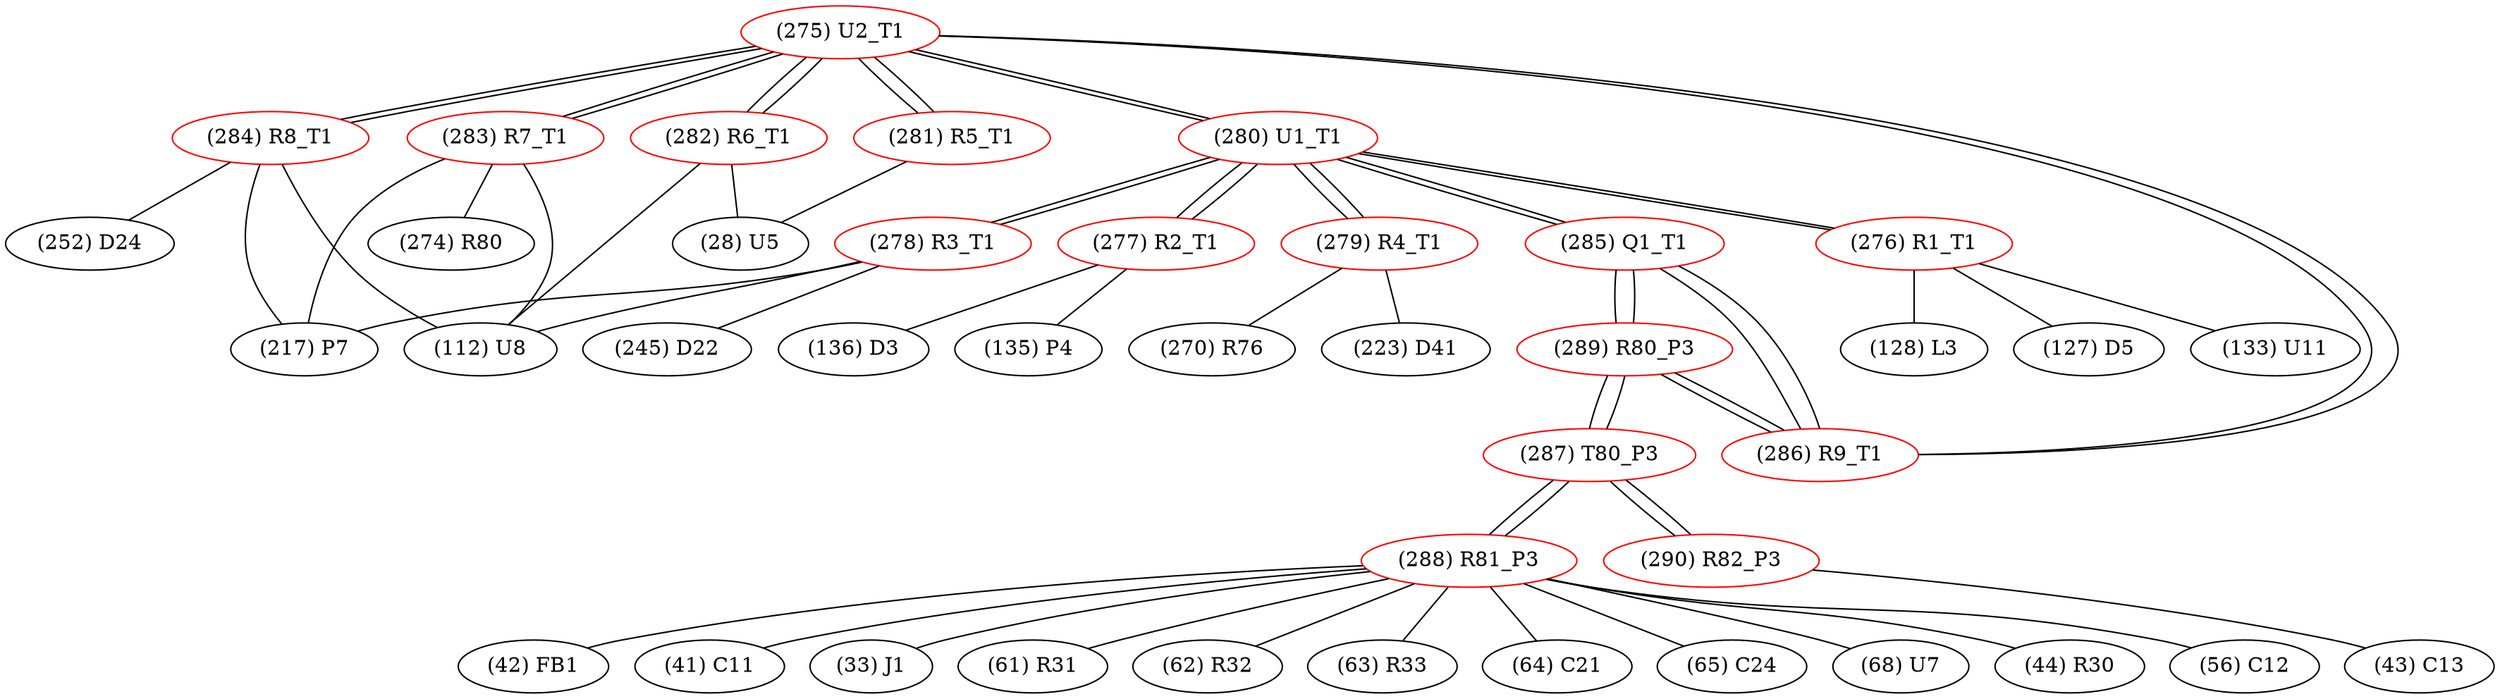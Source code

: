 graph {
	275 [label="(275) U2_T1" color=red]
	284 [label="(284) R8_T1"]
	283 [label="(283) R7_T1"]
	282 [label="(282) R6_T1"]
	281 [label="(281) R5_T1"]
	280 [label="(280) U1_T1"]
	286 [label="(286) R9_T1"]
	276 [label="(276) R1_T1" color=red]
	128 [label="(128) L3"]
	127 [label="(127) D5"]
	133 [label="(133) U11"]
	280 [label="(280) U1_T1"]
	277 [label="(277) R2_T1" color=red]
	135 [label="(135) P4"]
	136 [label="(136) D3"]
	280 [label="(280) U1_T1"]
	278 [label="(278) R3_T1" color=red]
	245 [label="(245) D22"]
	217 [label="(217) P7"]
	112 [label="(112) U8"]
	280 [label="(280) U1_T1"]
	279 [label="(279) R4_T1" color=red]
	223 [label="(223) D41"]
	270 [label="(270) R76"]
	280 [label="(280) U1_T1"]
	280 [label="(280) U1_T1" color=red]
	275 [label="(275) U2_T1"]
	278 [label="(278) R3_T1"]
	277 [label="(277) R2_T1"]
	276 [label="(276) R1_T1"]
	285 [label="(285) Q1_T1"]
	279 [label="(279) R4_T1"]
	281 [label="(281) R5_T1" color=red]
	28 [label="(28) U5"]
	275 [label="(275) U2_T1"]
	282 [label="(282) R6_T1" color=red]
	28 [label="(28) U5"]
	112 [label="(112) U8"]
	275 [label="(275) U2_T1"]
	283 [label="(283) R7_T1" color=red]
	112 [label="(112) U8"]
	274 [label="(274) R80"]
	217 [label="(217) P7"]
	275 [label="(275) U2_T1"]
	284 [label="(284) R8_T1" color=red]
	217 [label="(217) P7"]
	112 [label="(112) U8"]
	252 [label="(252) D24"]
	275 [label="(275) U2_T1"]
	285 [label="(285) Q1_T1" color=red]
	280 [label="(280) U1_T1"]
	289 [label="(289) R80_P3"]
	286 [label="(286) R9_T1"]
	286 [label="(286) R9_T1" color=red]
	275 [label="(275) U2_T1"]
	289 [label="(289) R80_P3"]
	285 [label="(285) Q1_T1"]
	287 [label="(287) T80_P3" color=red]
	288 [label="(288) R81_P3"]
	290 [label="(290) R82_P3"]
	289 [label="(289) R80_P3"]
	288 [label="(288) R81_P3" color=red]
	68 [label="(68) U7"]
	44 [label="(44) R30"]
	56 [label="(56) C12"]
	42 [label="(42) FB1"]
	41 [label="(41) C11"]
	33 [label="(33) J1"]
	61 [label="(61) R31"]
	62 [label="(62) R32"]
	63 [label="(63) R33"]
	64 [label="(64) C21"]
	65 [label="(65) C24"]
	287 [label="(287) T80_P3"]
	289 [label="(289) R80_P3" color=red]
	286 [label="(286) R9_T1"]
	285 [label="(285) Q1_T1"]
	287 [label="(287) T80_P3"]
	290 [label="(290) R82_P3" color=red]
	43 [label="(43) C13"]
	287 [label="(287) T80_P3"]
	275 -- 284
	275 -- 283
	275 -- 282
	275 -- 281
	275 -- 280
	275 -- 286
	276 -- 128
	276 -- 127
	276 -- 133
	276 -- 280
	277 -- 135
	277 -- 136
	277 -- 280
	278 -- 245
	278 -- 217
	278 -- 112
	278 -- 280
	279 -- 223
	279 -- 270
	279 -- 280
	280 -- 275
	280 -- 278
	280 -- 277
	280 -- 276
	280 -- 285
	280 -- 279
	281 -- 28
	281 -- 275
	282 -- 28
	282 -- 112
	282 -- 275
	283 -- 112
	283 -- 274
	283 -- 217
	283 -- 275
	284 -- 217
	284 -- 112
	284 -- 252
	284 -- 275
	285 -- 280
	285 -- 289
	285 -- 286
	286 -- 275
	286 -- 289
	286 -- 285
	287 -- 288
	287 -- 290
	287 -- 289
	288 -- 68
	288 -- 44
	288 -- 56
	288 -- 42
	288 -- 41
	288 -- 33
	288 -- 61
	288 -- 62
	288 -- 63
	288 -- 64
	288 -- 65
	288 -- 287
	289 -- 286
	289 -- 285
	289 -- 287
	290 -- 43
	290 -- 287
}